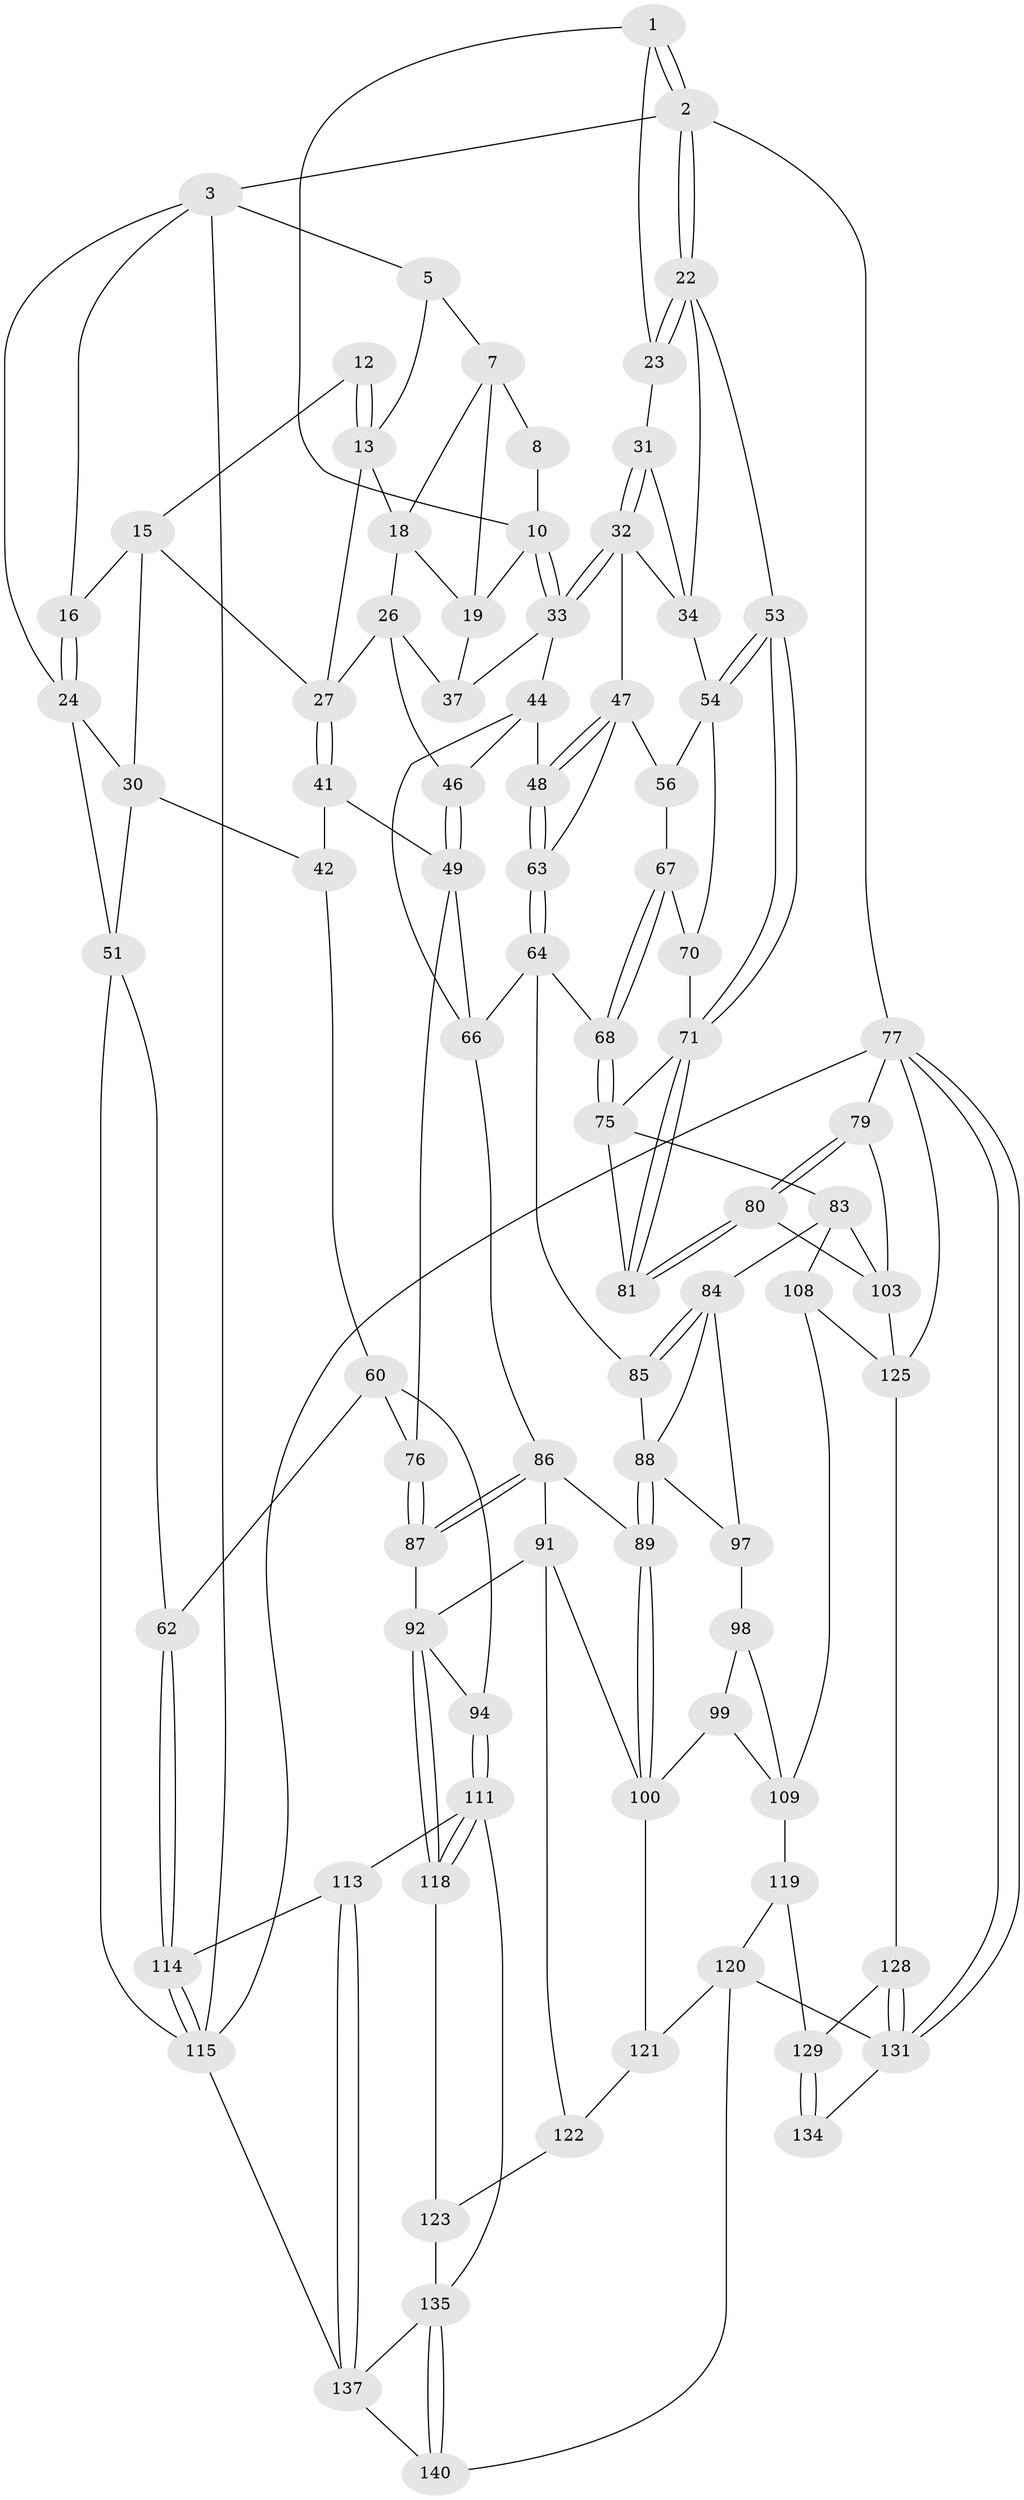 // Generated by graph-tools (version 1.1) at 2025/24/03/03/25 07:24:36]
// undirected, 85 vertices, 184 edges
graph export_dot {
graph [start="1"]
  node [color=gray90,style=filled];
  1 [pos="+0.9137293038547081+0",super="+9"];
  2 [pos="+1+0"];
  3 [pos="+0+0",super="+4"];
  5 [pos="+0.1744820729911566+0",super="+6"];
  7 [pos="+0.46552153520229994+0",super="+17"];
  8 [pos="+0.6215596930926265+0"];
  10 [pos="+0.7209123436048427+0.0966092016062707",super="+11"];
  12 [pos="+0.18457913914467494+0"];
  13 [pos="+0.30716405501364197+0.11211651470788037",super="+14"];
  15 [pos="+0.1659823121889706+0.08673441585120717",super="+29"];
  16 [pos="+0.10474060630530473+0.08606930120242913"];
  18 [pos="+0.4260363234571293+0.08066573479462498",super="+21"];
  19 [pos="+0.5403555229004912+0.10738064808926474",super="+20"];
  22 [pos="+1+0.039871675727125036",super="+35"];
  23 [pos="+0.9045367223580163+0.08050334942831662"];
  24 [pos="+0+0.1707499403453784",super="+25"];
  26 [pos="+0.4461053931644393+0.16519092259320428",super="+38"];
  27 [pos="+0.30958511519057286+0.16438518001797475",super="+28"];
  30 [pos="+0.13052720707970655+0.2217369387087683",super="+43"];
  31 [pos="+0.9047688281907253+0.08521425940051411"];
  32 [pos="+0.7363337140935111+0.19996915087940115",super="+40"];
  33 [pos="+0.7033398044061533+0.15754666761213418",super="+36"];
  34 [pos="+0.921777512431073+0.16862950239306682",super="+39"];
  37 [pos="+0.5839191698964921+0.1681176286849677"];
  41 [pos="+0.30944788804561857+0.17944884463022387",super="+50"];
  42 [pos="+0.21624606698611645+0.287927169046834",super="+59"];
  44 [pos="+0.5635169396907593+0.28609597836359285",super="+45"];
  46 [pos="+0.4518560217805125+0.32596864500973277"];
  47 [pos="+0.7508175549110796+0.24925019154776884",super="+58"];
  48 [pos="+0.57324525703076+0.2934913329213919"];
  49 [pos="+0.40618398926900395+0.35833185001613227",super="+74"];
  51 [pos="+0+0.498569264904387",super="+52"];
  53 [pos="+1+0.3941726548285096"];
  54 [pos="+0.9269927037519795+0.2831364277052882",super="+55"];
  56 [pos="+0.8072223646410651+0.3387012596476",super="+57"];
  60 [pos="+0.17386491791173825+0.4581652831791248",super="+61"];
  62 [pos="+0.02676051867710832+0.5094276927629454"];
  63 [pos="+0.648132197437156+0.37703901254574707"];
  64 [pos="+0.6531954752465049+0.41934012136417215",super="+65"];
  66 [pos="+0.602662368290649+0.44512976709956614",super="+73"];
  67 [pos="+0.7569967048494118+0.3728314257232472",super="+69"];
  68 [pos="+0.7029183457582664+0.43226617692273794"];
  70 [pos="+0.8713980726693276+0.4816795294120782"];
  71 [pos="+1+0.4574437638298499",super="+72"];
  75 [pos="+0.8276874559367585+0.5240370471818441",super="+82"];
  76 [pos="+0.2667438892788029+0.4733263377886206"];
  77 [pos="+1+1",super="+78"];
  79 [pos="+1+0.7580737575020622"];
  80 [pos="+1+0.5971327186222104",super="+102"];
  81 [pos="+1+0.5709094957253815",super="+101"];
  83 [pos="+0.787358264587745+0.5749853135639093",super="+104"];
  84 [pos="+0.7495622479317229+0.6044005414897043",super="+95"];
  85 [pos="+0.6197317911792938+0.453738947977592"];
  86 [pos="+0.4359774136281738+0.45362032534515534",super="+90"];
  87 [pos="+0.31145375578546186+0.5280282307383112"];
  88 [pos="+0.5900501870846833+0.5548008099169017",super="+96"];
  89 [pos="+0.5302367821445134+0.5902627176188632"];
  91 [pos="+0.34703173354673345+0.6783552414730002",super="+106"];
  92 [pos="+0.3372148954814703+0.6759331676350365",super="+93"];
  94 [pos="+0.1038836850055224+0.5727332820270726"];
  97 [pos="+0.6405781107427093+0.6581800354596785",super="+107"];
  98 [pos="+0.573128144567515+0.6827950551986368",super="+110"];
  99 [pos="+0.5472109810690655+0.6858280851845493"];
  100 [pos="+0.4935619300420205+0.6794892609319645",super="+105"];
  103 [pos="+0.9062501871010086+0.7393966159802273",super="+124"];
  108 [pos="+0.7837356883827501+0.7945933373732174"];
  109 [pos="+0.7412181371003103+0.7931048179765221",super="+116"];
  111 [pos="+0.1593796409837172+0.8354660141372853",super="+112"];
  113 [pos="+0.15517128753110324+0.8380906708612355"];
  114 [pos="+0.08739588191054143+0.8417445133273859"];
  115 [pos="+0+0.8998491667239699",super="+117"];
  118 [pos="+0.1612874352881571+0.8352306141621783"];
  119 [pos="+0.6841020789228138+0.8624148327556571"];
  120 [pos="+0.6203000606453098+0.8802270900509493",super="+139"];
  121 [pos="+0.471528954575294+0.8203830736787743"];
  122 [pos="+0.29843669386517635+0.8501845898847168",super="+127"];
  123 [pos="+0.20756507973238553+0.8592250785350419",super="+132"];
  125 [pos="+0.9221382135842575+0.8726285607477366",super="+126"];
  128 [pos="+0.8634105687398959+0.9113365848273265"];
  129 [pos="+0.8266767282492211+0.9300274605514102",super="+130"];
  131 [pos="+1+1",super="+133"];
  134 [pos="+0.7977157350926722+1"];
  135 [pos="+0.365919127455635+1",super="+136"];
  137 [pos="+0.13078028719343626+1",super="+138"];
  140 [pos="+0.367441510222042+1"];
  1 -- 2;
  1 -- 2;
  1 -- 10;
  1 -- 23;
  2 -- 3;
  2 -- 22;
  2 -- 22;
  2 -- 77;
  3 -- 16;
  3 -- 5;
  3 -- 115;
  3 -- 24;
  5 -- 7;
  5 -- 13;
  7 -- 8;
  7 -- 18;
  7 -- 19;
  8 -- 10;
  10 -- 33;
  10 -- 33;
  10 -- 19;
  12 -- 13;
  12 -- 13;
  12 -- 15;
  13 -- 18;
  13 -- 27;
  15 -- 16;
  15 -- 30;
  15 -- 27;
  16 -- 24;
  16 -- 24;
  18 -- 26;
  18 -- 19;
  19 -- 37;
  22 -- 23;
  22 -- 23;
  22 -- 34;
  22 -- 53;
  23 -- 31;
  24 -- 30;
  24 -- 51;
  26 -- 27;
  26 -- 37;
  26 -- 46;
  27 -- 41;
  27 -- 41;
  30 -- 42;
  30 -- 51;
  31 -- 32;
  31 -- 32;
  31 -- 34;
  32 -- 33;
  32 -- 33;
  32 -- 47;
  32 -- 34;
  33 -- 44;
  33 -- 37;
  34 -- 54;
  41 -- 42 [weight=2];
  41 -- 49;
  42 -- 60;
  44 -- 48;
  44 -- 66;
  44 -- 46;
  46 -- 49;
  46 -- 49;
  47 -- 48;
  47 -- 48;
  47 -- 63;
  47 -- 56;
  48 -- 63;
  48 -- 63;
  49 -- 76;
  49 -- 66;
  51 -- 62;
  51 -- 115;
  53 -- 54;
  53 -- 54;
  53 -- 71;
  53 -- 71;
  54 -- 56;
  54 -- 70;
  56 -- 67 [weight=2];
  60 -- 76;
  60 -- 62;
  60 -- 94;
  62 -- 114;
  62 -- 114;
  63 -- 64;
  63 -- 64;
  64 -- 68;
  64 -- 66;
  64 -- 85;
  66 -- 86;
  67 -- 68;
  67 -- 68;
  67 -- 70;
  68 -- 75;
  68 -- 75;
  70 -- 71;
  71 -- 81;
  71 -- 81;
  71 -- 75;
  75 -- 83;
  75 -- 81;
  76 -- 87;
  76 -- 87;
  77 -- 131;
  77 -- 131;
  77 -- 125;
  77 -- 79;
  77 -- 115;
  79 -- 80;
  79 -- 80;
  79 -- 103;
  80 -- 81 [weight=2];
  80 -- 81;
  80 -- 103;
  83 -- 84;
  83 -- 108;
  83 -- 103;
  84 -- 85;
  84 -- 85;
  84 -- 88;
  84 -- 97;
  85 -- 88;
  86 -- 87;
  86 -- 87;
  86 -- 89;
  86 -- 91;
  87 -- 92;
  88 -- 89;
  88 -- 89;
  88 -- 97;
  89 -- 100;
  89 -- 100;
  91 -- 92;
  91 -- 122;
  91 -- 100;
  92 -- 118;
  92 -- 118;
  92 -- 94;
  94 -- 111;
  94 -- 111;
  97 -- 98 [weight=2];
  98 -- 99;
  98 -- 109;
  99 -- 100;
  99 -- 109;
  100 -- 121;
  103 -- 125;
  108 -- 109;
  108 -- 125;
  109 -- 119;
  111 -- 118;
  111 -- 118;
  111 -- 113;
  111 -- 135;
  113 -- 114;
  113 -- 137;
  113 -- 137;
  114 -- 115;
  114 -- 115;
  115 -- 137;
  118 -- 123;
  119 -- 120;
  119 -- 129;
  120 -- 121;
  120 -- 140;
  120 -- 131;
  121 -- 122;
  122 -- 123 [weight=2];
  123 -- 135;
  125 -- 128;
  128 -- 129;
  128 -- 131;
  128 -- 131;
  129 -- 134 [weight=2];
  129 -- 134;
  131 -- 134;
  135 -- 140;
  135 -- 140;
  135 -- 137;
  137 -- 140;
}
